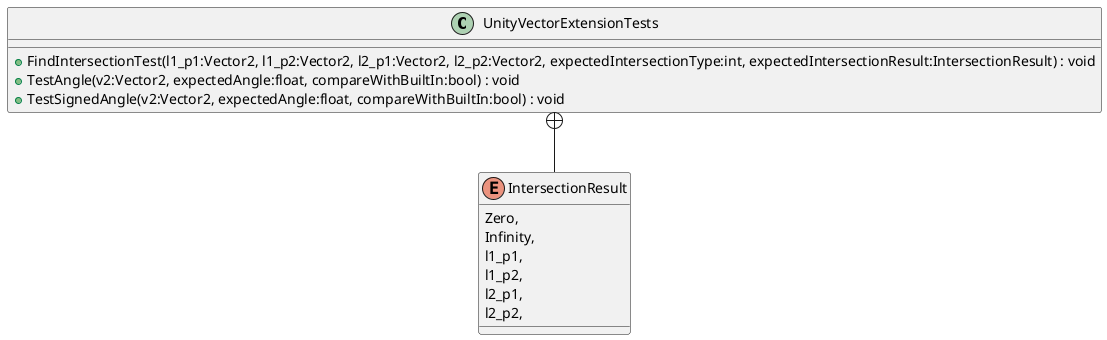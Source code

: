 @startuml
class UnityVectorExtensionTests {
    + FindIntersectionTest(l1_p1:Vector2, l1_p2:Vector2, l2_p1:Vector2, l2_p2:Vector2, expectedIntersectionType:int, expectedIntersectionResult:IntersectionResult) : void
    + TestAngle(v2:Vector2, expectedAngle:float, compareWithBuiltIn:bool) : void
    + TestSignedAngle(v2:Vector2, expectedAngle:float, compareWithBuiltIn:bool) : void
}
enum IntersectionResult {
    Zero,
    Infinity,
    l1_p1,
    l1_p2,
    l2_p1,
    l2_p2,
}
UnityVectorExtensionTests +-- IntersectionResult
@enduml
